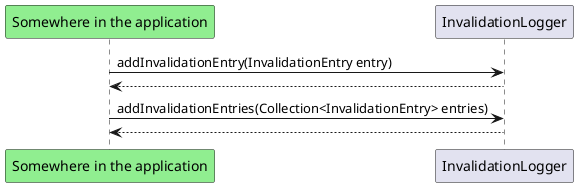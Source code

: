 @startuml

participant "Somewhere in the application" #lightgreen

"Somewhere in the application" -> InvalidationLogger: addInvalidationEntry(InvalidationEntry entry)
InvalidationLogger --> "Somewhere in the application"

"Somewhere in the application" -> InvalidationLogger: addInvalidationEntries(Collection<InvalidationEntry> entries)
InvalidationLogger --> "Somewhere in the application"

@enduml